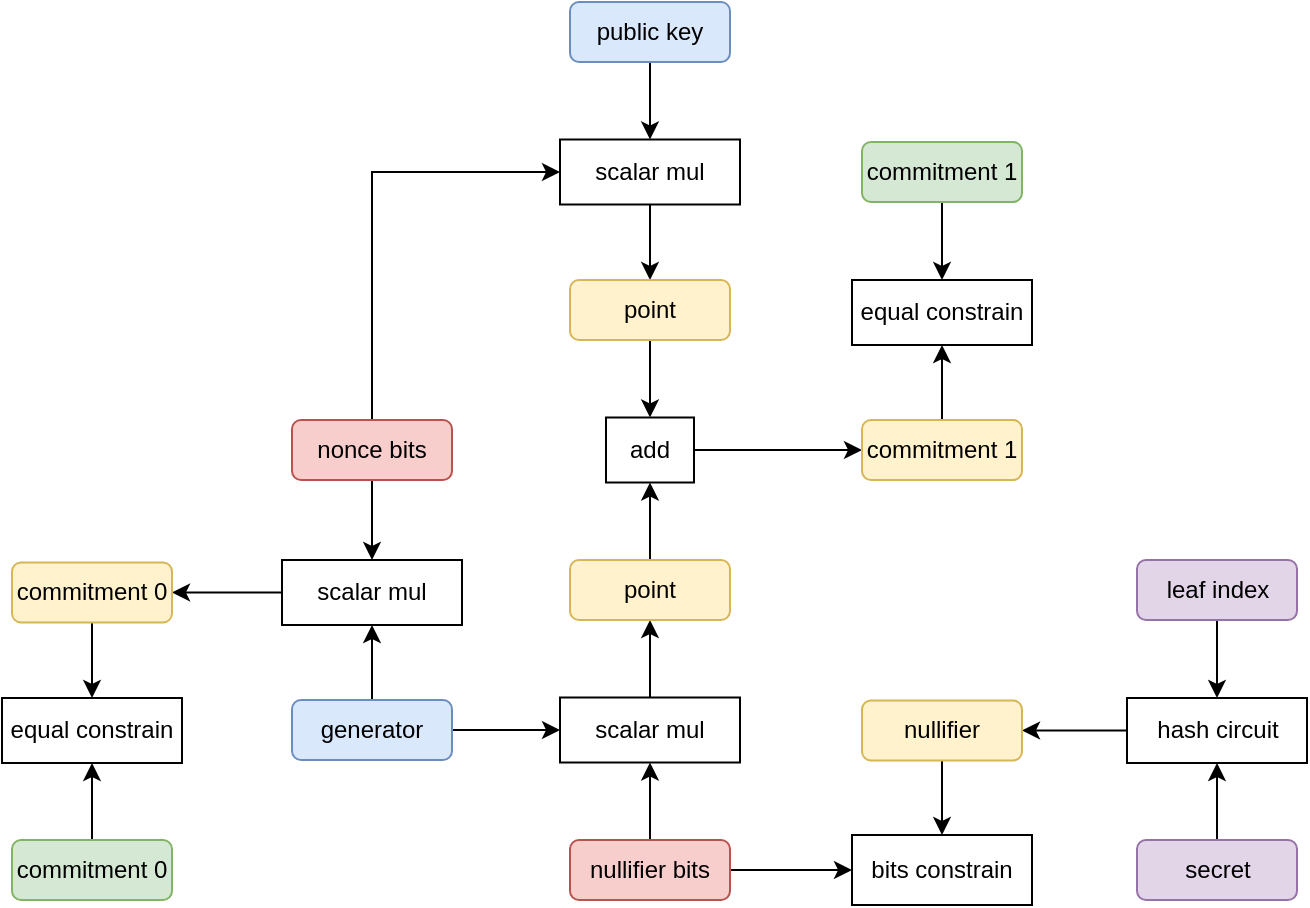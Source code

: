 <mxfile version="20.2.8" type="device"><diagram id="jssZzs0WlATG6St3aQRK" name="第 1 页"><mxGraphModel dx="1422" dy="2026" grid="1" gridSize="10" guides="1" tooltips="1" connect="1" arrows="1" fold="1" page="1" pageScale="1" pageWidth="827" pageHeight="1169" math="0" shadow="0"><root><mxCell id="0"/><mxCell id="1" parent="0"/><mxCell id="5Cgf9rLkaYbF8UrI7FBb-73" style="edgeStyle=orthogonalEdgeStyle;rounded=0;orthogonalLoop=1;jettySize=auto;html=1;exitX=0.5;exitY=0;exitDx=0;exitDy=0;entryX=0;entryY=0.5;entryDx=0;entryDy=0;" parent="1" source="5Cgf9rLkaYbF8UrI7FBb-2" target="5Cgf9rLkaYbF8UrI7FBb-65" edge="1"><mxGeometry relative="1" as="geometry"/></mxCell><mxCell id="5Cgf9rLkaYbF8UrI7FBb-97" style="edgeStyle=orthogonalEdgeStyle;rounded=0;orthogonalLoop=1;jettySize=auto;html=1;exitX=0.5;exitY=1;exitDx=0;exitDy=0;entryX=0.5;entryY=0;entryDx=0;entryDy=0;" parent="1" source="5Cgf9rLkaYbF8UrI7FBb-2" target="5Cgf9rLkaYbF8UrI7FBb-27" edge="1"><mxGeometry relative="1" as="geometry"/></mxCell><mxCell id="5Cgf9rLkaYbF8UrI7FBb-2" value="nonce bits" style="rounded=1;whiteSpace=wrap;html=1;fontFamily=Helvetica;fillColor=#f8cecc;strokeColor=#b85450;" parent="1" vertex="1"><mxGeometry x="280" y="80" width="80" height="30" as="geometry"/></mxCell><mxCell id="5Cgf9rLkaYbF8UrI7FBb-90" style="edgeStyle=orthogonalEdgeStyle;rounded=0;orthogonalLoop=1;jettySize=auto;html=1;exitX=0.5;exitY=1;exitDx=0;exitDy=0;entryX=0.5;entryY=0;entryDx=0;entryDy=0;" parent="1" source="5Cgf9rLkaYbF8UrI7FBb-6" target="5Cgf9rLkaYbF8UrI7FBb-8" edge="1"><mxGeometry relative="1" as="geometry"/></mxCell><mxCell id="5Cgf9rLkaYbF8UrI7FBb-6" value="leaf index" style="rounded=1;whiteSpace=wrap;html=1;fontFamily=Helvetica;fillColor=#e1d5e7;strokeColor=#9673a6;" parent="1" vertex="1"><mxGeometry x="702.5" y="150" width="80" height="30" as="geometry"/></mxCell><mxCell id="5Cgf9rLkaYbF8UrI7FBb-117" style="edgeStyle=orthogonalEdgeStyle;rounded=0;orthogonalLoop=1;jettySize=auto;html=1;exitX=0.5;exitY=0;exitDx=0;exitDy=0;entryX=0.5;entryY=1;entryDx=0;entryDy=0;" parent="1" source="5Cgf9rLkaYbF8UrI7FBb-7" target="5Cgf9rLkaYbF8UrI7FBb-8" edge="1"><mxGeometry relative="1" as="geometry"/></mxCell><mxCell id="5Cgf9rLkaYbF8UrI7FBb-7" value="secret" style="rounded=1;whiteSpace=wrap;html=1;fontFamily=Helvetica;fillColor=#e1d5e7;strokeColor=#9673a6;" parent="1" vertex="1"><mxGeometry x="702.5" y="290" width="80" height="30" as="geometry"/></mxCell><mxCell id="5Cgf9rLkaYbF8UrI7FBb-118" style="edgeStyle=orthogonalEdgeStyle;rounded=0;orthogonalLoop=1;jettySize=auto;html=1;exitX=0;exitY=0.5;exitDx=0;exitDy=0;entryX=1;entryY=0.5;entryDx=0;entryDy=0;" parent="1" source="5Cgf9rLkaYbF8UrI7FBb-8" target="5Cgf9rLkaYbF8UrI7FBb-11" edge="1"><mxGeometry relative="1" as="geometry"/></mxCell><mxCell id="5Cgf9rLkaYbF8UrI7FBb-8" value="hash circuit" style="rounded=0;whiteSpace=wrap;html=1;" parent="1" vertex="1"><mxGeometry x="697.5" y="219" width="90" height="32.5" as="geometry"/></mxCell><mxCell id="5Cgf9rLkaYbF8UrI7FBb-116" style="edgeStyle=orthogonalEdgeStyle;rounded=0;orthogonalLoop=1;jettySize=auto;html=1;exitX=0.5;exitY=1;exitDx=0;exitDy=0;entryX=0.5;entryY=0;entryDx=0;entryDy=0;" parent="1" source="5Cgf9rLkaYbF8UrI7FBb-11" target="5Cgf9rLkaYbF8UrI7FBb-20" edge="1"><mxGeometry relative="1" as="geometry"/></mxCell><mxCell id="5Cgf9rLkaYbF8UrI7FBb-11" value="nullifier" style="rounded=1;whiteSpace=wrap;html=1;fontFamily=Helvetica;fillColor=#fff2cc;strokeColor=#d6b656;" parent="1" vertex="1"><mxGeometry x="565" y="220.25" width="80" height="30" as="geometry"/></mxCell><mxCell id="5Cgf9rLkaYbF8UrI7FBb-114" style="edgeStyle=orthogonalEdgeStyle;rounded=0;orthogonalLoop=1;jettySize=auto;html=1;exitX=0.5;exitY=0;exitDx=0;exitDy=0;entryX=0.5;entryY=1;entryDx=0;entryDy=0;" parent="1" source="5Cgf9rLkaYbF8UrI7FBb-19" target="5Cgf9rLkaYbF8UrI7FBb-57" edge="1"><mxGeometry relative="1" as="geometry"/></mxCell><mxCell id="89MYarbEIaIAGXHHPVD5-1" style="edgeStyle=orthogonalEdgeStyle;rounded=0;orthogonalLoop=1;jettySize=auto;html=1;exitX=1;exitY=0.5;exitDx=0;exitDy=0;entryX=0;entryY=0.5;entryDx=0;entryDy=0;" parent="1" source="5Cgf9rLkaYbF8UrI7FBb-19" target="5Cgf9rLkaYbF8UrI7FBb-20" edge="1"><mxGeometry relative="1" as="geometry"/></mxCell><mxCell id="5Cgf9rLkaYbF8UrI7FBb-19" value="nullifier bits" style="rounded=1;whiteSpace=wrap;html=1;fontFamily=Helvetica;fillColor=#f8cecc;strokeColor=#b85450;" parent="1" vertex="1"><mxGeometry x="419" y="290" width="80" height="30" as="geometry"/></mxCell><mxCell id="5Cgf9rLkaYbF8UrI7FBb-20" value="bits constrain" style="rounded=0;whiteSpace=wrap;html=1;" parent="1" vertex="1"><mxGeometry x="560" y="287.5" width="90" height="35" as="geometry"/></mxCell><mxCell id="5Cgf9rLkaYbF8UrI7FBb-98" style="edgeStyle=orthogonalEdgeStyle;rounded=0;orthogonalLoop=1;jettySize=auto;html=1;exitX=0;exitY=0.5;exitDx=0;exitDy=0;entryX=1;entryY=0.5;entryDx=0;entryDy=0;" parent="1" source="5Cgf9rLkaYbF8UrI7FBb-27" target="5Cgf9rLkaYbF8UrI7FBb-35" edge="1"><mxGeometry relative="1" as="geometry"/></mxCell><mxCell id="5Cgf9rLkaYbF8UrI7FBb-27" value="scalar mul" style="rounded=0;whiteSpace=wrap;html=1;" parent="1" vertex="1"><mxGeometry x="275" y="150" width="90" height="32.5" as="geometry"/></mxCell><mxCell id="5Cgf9rLkaYbF8UrI7FBb-60" style="edgeStyle=orthogonalEdgeStyle;rounded=0;orthogonalLoop=1;jettySize=auto;html=1;exitX=1;exitY=0.5;exitDx=0;exitDy=0;entryX=0;entryY=0.5;entryDx=0;entryDy=0;" parent="1" source="5Cgf9rLkaYbF8UrI7FBb-28" target="5Cgf9rLkaYbF8UrI7FBb-57" edge="1"><mxGeometry relative="1" as="geometry"/></mxCell><mxCell id="5Cgf9rLkaYbF8UrI7FBb-96" style="edgeStyle=orthogonalEdgeStyle;rounded=0;orthogonalLoop=1;jettySize=auto;html=1;exitX=0.5;exitY=0;exitDx=0;exitDy=0;entryX=0.5;entryY=1;entryDx=0;entryDy=0;" parent="1" source="5Cgf9rLkaYbF8UrI7FBb-28" target="5Cgf9rLkaYbF8UrI7FBb-27" edge="1"><mxGeometry relative="1" as="geometry"/></mxCell><mxCell id="5Cgf9rLkaYbF8UrI7FBb-28" value="generator" style="rounded=1;whiteSpace=wrap;html=1;fontFamily=Helvetica;fillColor=#dae8fc;strokeColor=#6c8ebf;" parent="1" vertex="1"><mxGeometry x="280" y="220" width="80" height="30" as="geometry"/></mxCell><mxCell id="5Cgf9rLkaYbF8UrI7FBb-99" style="edgeStyle=orthogonalEdgeStyle;rounded=0;orthogonalLoop=1;jettySize=auto;html=1;exitX=0.5;exitY=1;exitDx=0;exitDy=0;" parent="1" source="5Cgf9rLkaYbF8UrI7FBb-35" target="5Cgf9rLkaYbF8UrI7FBb-39" edge="1"><mxGeometry relative="1" as="geometry"/></mxCell><mxCell id="5Cgf9rLkaYbF8UrI7FBb-35" value="commitment 0" style="rounded=1;whiteSpace=wrap;html=1;fontFamily=Helvetica;fillColor=#fff2cc;strokeColor=#d6b656;" parent="1" vertex="1"><mxGeometry x="140" y="151.25" width="80" height="30" as="geometry"/></mxCell><mxCell id="5Cgf9rLkaYbF8UrI7FBb-39" value="equal constrain" style="rounded=0;whiteSpace=wrap;html=1;" parent="1" vertex="1"><mxGeometry x="135" y="219" width="90" height="32.5" as="geometry"/></mxCell><mxCell id="5Cgf9rLkaYbF8UrI7FBb-100" value="" style="edgeStyle=orthogonalEdgeStyle;rounded=0;orthogonalLoop=1;jettySize=auto;html=1;" parent="1" source="5Cgf9rLkaYbF8UrI7FBb-45" target="5Cgf9rLkaYbF8UrI7FBb-39" edge="1"><mxGeometry relative="1" as="geometry"/></mxCell><mxCell id="5Cgf9rLkaYbF8UrI7FBb-45" value="commitment 0" style="rounded=1;whiteSpace=wrap;html=1;fontFamily=Helvetica;fillColor=#d5e8d4;strokeColor=#82b366;" parent="1" vertex="1"><mxGeometry x="140" y="290" width="80" height="30" as="geometry"/></mxCell><mxCell id="5Cgf9rLkaYbF8UrI7FBb-77" style="edgeStyle=orthogonalEdgeStyle;rounded=0;orthogonalLoop=1;jettySize=auto;html=1;exitX=0.5;exitY=0;exitDx=0;exitDy=0;entryX=0.5;entryY=1;entryDx=0;entryDy=0;" parent="1" source="5Cgf9rLkaYbF8UrI7FBb-57" target="5Cgf9rLkaYbF8UrI7FBb-76" edge="1"><mxGeometry relative="1" as="geometry"/></mxCell><mxCell id="5Cgf9rLkaYbF8UrI7FBb-57" value="scalar mul" style="rounded=0;whiteSpace=wrap;html=1;" parent="1" vertex="1"><mxGeometry x="414" y="218.75" width="90" height="32.5" as="geometry"/></mxCell><mxCell id="5Cgf9rLkaYbF8UrI7FBb-95" style="edgeStyle=orthogonalEdgeStyle;rounded=0;orthogonalLoop=1;jettySize=auto;html=1;exitX=1;exitY=0.5;exitDx=0;exitDy=0;entryX=0;entryY=0.5;entryDx=0;entryDy=0;" parent="1" source="5Cgf9rLkaYbF8UrI7FBb-64" target="5Cgf9rLkaYbF8UrI7FBb-69" edge="1"><mxGeometry relative="1" as="geometry"/></mxCell><mxCell id="5Cgf9rLkaYbF8UrI7FBb-64" value="add" style="rounded=0;whiteSpace=wrap;html=1;" parent="1" vertex="1"><mxGeometry x="437" y="78.75" width="44" height="32.5" as="geometry"/></mxCell><mxCell id="5Cgf9rLkaYbF8UrI7FBb-79" style="edgeStyle=orthogonalEdgeStyle;rounded=0;orthogonalLoop=1;jettySize=auto;html=1;exitX=0.5;exitY=1;exitDx=0;exitDy=0;entryX=0.5;entryY=0;entryDx=0;entryDy=0;" parent="1" source="5Cgf9rLkaYbF8UrI7FBb-65" target="5Cgf9rLkaYbF8UrI7FBb-78" edge="1"><mxGeometry relative="1" as="geometry"/></mxCell><mxCell id="5Cgf9rLkaYbF8UrI7FBb-65" value="scalar mul" style="rounded=0;whiteSpace=wrap;html=1;" parent="1" vertex="1"><mxGeometry x="414" y="-60.25" width="90" height="32.5" as="geometry"/></mxCell><mxCell id="5Cgf9rLkaYbF8UrI7FBb-94" style="edgeStyle=orthogonalEdgeStyle;rounded=0;orthogonalLoop=1;jettySize=auto;html=1;exitX=0.5;exitY=0;exitDx=0;exitDy=0;entryX=0.5;entryY=1;entryDx=0;entryDy=0;" parent="1" source="5Cgf9rLkaYbF8UrI7FBb-69" target="5Cgf9rLkaYbF8UrI7FBb-84" edge="1"><mxGeometry relative="1" as="geometry"/></mxCell><mxCell id="5Cgf9rLkaYbF8UrI7FBb-69" value="commitment 1" style="rounded=1;whiteSpace=wrap;html=1;fontFamily=Helvetica;fillColor=#fff2cc;strokeColor=#d6b656;" parent="1" vertex="1"><mxGeometry x="565" y="80" width="80" height="30" as="geometry"/></mxCell><mxCell id="5Cgf9rLkaYbF8UrI7FBb-72" style="edgeStyle=orthogonalEdgeStyle;rounded=0;orthogonalLoop=1;jettySize=auto;html=1;exitX=0.5;exitY=1;exitDx=0;exitDy=0;entryX=0.5;entryY=0;entryDx=0;entryDy=0;" parent="1" source="5Cgf9rLkaYbF8UrI7FBb-71" target="5Cgf9rLkaYbF8UrI7FBb-65" edge="1"><mxGeometry relative="1" as="geometry"/></mxCell><mxCell id="5Cgf9rLkaYbF8UrI7FBb-71" value="public key" style="rounded=1;whiteSpace=wrap;html=1;fontFamily=Helvetica;fillColor=#dae8fc;strokeColor=#6c8ebf;" parent="1" vertex="1"><mxGeometry x="419" y="-129" width="80" height="30" as="geometry"/></mxCell><mxCell id="5Cgf9rLkaYbF8UrI7FBb-82" style="edgeStyle=orthogonalEdgeStyle;rounded=0;orthogonalLoop=1;jettySize=auto;html=1;exitX=0.5;exitY=0;exitDx=0;exitDy=0;entryX=0.5;entryY=1;entryDx=0;entryDy=0;" parent="1" source="5Cgf9rLkaYbF8UrI7FBb-76" target="5Cgf9rLkaYbF8UrI7FBb-64" edge="1"><mxGeometry relative="1" as="geometry"/></mxCell><mxCell id="5Cgf9rLkaYbF8UrI7FBb-76" value="point" style="rounded=1;whiteSpace=wrap;html=1;fontFamily=Helvetica;fillColor=#fff2cc;strokeColor=#d6b656;" parent="1" vertex="1"><mxGeometry x="419" y="150" width="80" height="30" as="geometry"/></mxCell><mxCell id="5Cgf9rLkaYbF8UrI7FBb-81" style="edgeStyle=orthogonalEdgeStyle;rounded=0;orthogonalLoop=1;jettySize=auto;html=1;exitX=0.5;exitY=1;exitDx=0;exitDy=0;entryX=0.5;entryY=0;entryDx=0;entryDy=0;" parent="1" source="5Cgf9rLkaYbF8UrI7FBb-78" target="5Cgf9rLkaYbF8UrI7FBb-64" edge="1"><mxGeometry relative="1" as="geometry"/></mxCell><mxCell id="5Cgf9rLkaYbF8UrI7FBb-78" value="point" style="rounded=1;whiteSpace=wrap;html=1;fontFamily=Helvetica;fillColor=#fff2cc;strokeColor=#d6b656;" parent="1" vertex="1"><mxGeometry x="419" y="10" width="80" height="30" as="geometry"/></mxCell><mxCell id="5Cgf9rLkaYbF8UrI7FBb-84" value="equal constrain" style="rounded=0;whiteSpace=wrap;html=1;" parent="1" vertex="1"><mxGeometry x="560" y="10" width="90" height="32.5" as="geometry"/></mxCell><mxCell id="5Cgf9rLkaYbF8UrI7FBb-93" style="edgeStyle=orthogonalEdgeStyle;rounded=0;orthogonalLoop=1;jettySize=auto;html=1;exitX=0.5;exitY=1;exitDx=0;exitDy=0;entryX=0.5;entryY=0;entryDx=0;entryDy=0;" parent="1" source="5Cgf9rLkaYbF8UrI7FBb-86" target="5Cgf9rLkaYbF8UrI7FBb-84" edge="1"><mxGeometry relative="1" as="geometry"/></mxCell><mxCell id="5Cgf9rLkaYbF8UrI7FBb-86" value="commitment 1" style="rounded=1;whiteSpace=wrap;html=1;fontFamily=Helvetica;fillColor=#d5e8d4;strokeColor=#82b366;" parent="1" vertex="1"><mxGeometry x="565" y="-59" width="80" height="30" as="geometry"/></mxCell></root></mxGraphModel></diagram></mxfile>